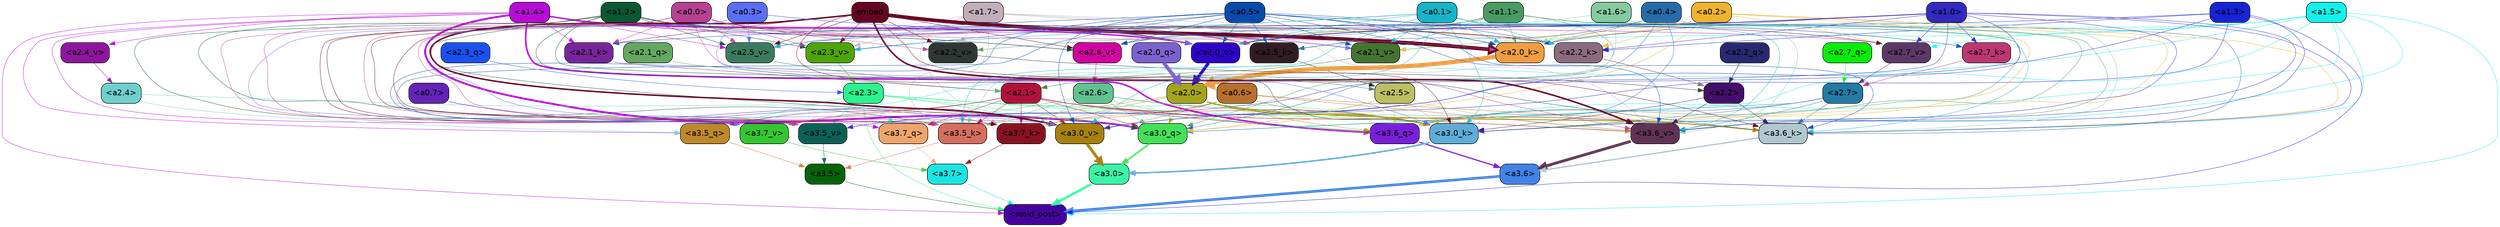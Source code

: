 strict digraph "" {
	graph [bgcolor=transparent,
		layout=dot,
		overlap=false,
		splines=true
	];
	"<a3.7>"	[color=black,
		fillcolor="#1ae5e4",
		fontname=Helvetica,
		shape=box,
		style="filled, rounded"];
	"<resid_post>"	[color=black,
		fillcolor="#4602a1",
		fontname=Helvetica,
		shape=box,
		style="filled, rounded"];
	"<a3.7>" -> "<resid_post>"	[color="#1ae5e4",
		penwidth=0.6239100098609924];
	"<a3.6>"	[color=black,
		fillcolor="#4183e7",
		fontname=Helvetica,
		shape=box,
		style="filled, rounded"];
	"<a3.6>" -> "<resid_post>"	[color="#4183e7",
		penwidth=4.569062113761902];
	"<a3.5>"	[color=black,
		fillcolor="#07630b",
		fontname=Helvetica,
		shape=box,
		style="filled, rounded"];
	"<a3.5>" -> "<resid_post>"	[color="#07630b",
		penwidth=0.6];
	"<a3.0>"	[color=black,
		fillcolor="#3af4a5",
		fontname=Helvetica,
		shape=box,
		style="filled, rounded"];
	"<a3.0>" -> "<resid_post>"	[color="#3af4a5",
		penwidth=4.283544182777405];
	"<a2.3>"	[color=black,
		fillcolor="#2af48e",
		fontname=Helvetica,
		shape=box,
		style="filled, rounded"];
	"<a2.3>" -> "<resid_post>"	[color="#2af48e",
		penwidth=0.6];
	"<a3.7_q>"	[color=black,
		fillcolor="#eea56d",
		fontname=Helvetica,
		shape=box,
		style="filled, rounded"];
	"<a2.3>" -> "<a3.7_q>"	[color="#2af48e",
		penwidth=0.6];
	"<a3.6_q>"	[color=black,
		fillcolor="#781fd9",
		fontname=Helvetica,
		shape=box,
		style="filled, rounded"];
	"<a2.3>" -> "<a3.6_q>"	[color="#2af48e",
		penwidth=0.6];
	"<a3.5_q>"	[color=black,
		fillcolor="#be892b",
		fontname=Helvetica,
		shape=box,
		style="filled, rounded"];
	"<a2.3>" -> "<a3.5_q>"	[color="#2af48e",
		penwidth=0.6];
	"<a3.0_q>"	[color=black,
		fillcolor="#42e158",
		fontname=Helvetica,
		shape=box,
		style="filled, rounded"];
	"<a2.3>" -> "<a3.0_q>"	[color="#2af48e",
		penwidth=0.6];
	"<a3.0_k>"	[color=black,
		fillcolor="#5facdb",
		fontname=Helvetica,
		shape=box,
		style="filled, rounded"];
	"<a2.3>" -> "<a3.0_k>"	[color="#2af48e",
		penwidth=0.6];
	"<a3.6_v>"	[color=black,
		fillcolor="#603354",
		fontname=Helvetica,
		shape=box,
		style="filled, rounded"];
	"<a2.3>" -> "<a3.6_v>"	[color="#2af48e",
		penwidth=0.6];
	"<a3.5_v>"	[color=black,
		fillcolor="#0a6156",
		fontname=Helvetica,
		shape=box,
		style="filled, rounded"];
	"<a2.3>" -> "<a3.5_v>"	[color="#2af48e",
		penwidth=0.6];
	"<a3.0_v>"	[color=black,
		fillcolor="#a7810f",
		fontname=Helvetica,
		shape=box,
		style="filled, rounded"];
	"<a2.3>" -> "<a3.0_v>"	[color="#2af48e",
		penwidth=0.6];
	"<a1.5>"	[color=black,
		fillcolor="#12f2eb",
		fontname=Helvetica,
		shape=box,
		style="filled, rounded"];
	"<a1.5>" -> "<resid_post>"	[color="#12f2eb",
		penwidth=0.6];
	"<a1.5>" -> "<a3.6_q>"	[color="#12f2eb",
		penwidth=0.6];
	"<a1.5>" -> "<a3.5_q>"	[color="#12f2eb",
		penwidth=0.6];
	"<a1.5>" -> "<a3.0_q>"	[color="#12f2eb",
		penwidth=0.6];
	"<a3.6_k>"	[color=black,
		fillcolor="#afc7cf",
		fontname=Helvetica,
		shape=box,
		style="filled, rounded"];
	"<a1.5>" -> "<a3.6_k>"	[color="#12f2eb",
		penwidth=0.6];
	"<a1.5>" -> "<a3.0_k>"	[color="#12f2eb",
		penwidth=0.6];
	"<a2.7_v>"	[color=black,
		fillcolor="#5b3866",
		fontname=Helvetica,
		shape=box,
		style="filled, rounded"];
	"<a1.5>" -> "<a2.7_v>"	[color="#12f2eb",
		penwidth=0.6];
	"<a2.6_v>"	[color=black,
		fillcolor="#d303a1",
		fontname=Helvetica,
		shape=box,
		style="filled, rounded"];
	"<a1.5>" -> "<a2.6_v>"	[color="#12f2eb",
		penwidth=0.6];
	"<a2.1_v>"	[color=black,
		fillcolor="#457331",
		fontname=Helvetica,
		shape=box,
		style="filled, rounded"];
	"<a1.5>" -> "<a2.1_v>"	[color="#12f2eb",
		penwidth=0.6];
	"<a1.4>"	[color=black,
		fillcolor="#ba0ada",
		fontname=Helvetica,
		shape=box,
		style="filled, rounded"];
	"<a1.4>" -> "<resid_post>"	[color="#ba0ada",
		penwidth=0.6];
	"<a1.4>" -> "<a3.7_q>"	[color="#ba0ada",
		penwidth=0.6];
	"<a1.4>" -> "<a3.6_q>"	[color="#ba0ada",
		penwidth=2.7536282539367676];
	"<a1.4>" -> "<a3.5_q>"	[color="#ba0ada",
		penwidth=0.6];
	"<a1.4>" -> "<a3.0_q>"	[color="#ba0ada",
		penwidth=3.3369133472442627];
	"<a2.1_k>"	[color=black,
		fillcolor="#77259b",
		fontname=Helvetica,
		shape=box,
		style="filled, rounded"];
	"<a1.4>" -> "<a2.1_k>"	[color="#ba0ada",
		penwidth=0.6];
	"<a1.4>" -> "<a2.7_v>"	[color="#ba0ada",
		penwidth=0.6];
	"<a1.4>" -> "<a2.6_v>"	[color="#ba0ada",
		penwidth=0.6];
	"<a2.5_v>"	[color=black,
		fillcolor="#3a7b60",
		fontname=Helvetica,
		shape=box,
		style="filled, rounded"];
	"<a1.4>" -> "<a2.5_v>"	[color="#ba0ada",
		penwidth=0.6];
	"<a2.4_v>"	[color=black,
		fillcolor="#8f159e",
		fontname=Helvetica,
		shape=box,
		style="filled, rounded"];
	"<a1.4>" -> "<a2.4_v>"	[color="#ba0ada",
		penwidth=0.6];
	"<a1.4>" -> "<a2.1_v>"	[color="#ba0ada",
		penwidth=0.6];
	"<a2.0_v>"	[color=black,
		fillcolor="#2d04c7",
		fontname=Helvetica,
		shape=box,
		style="filled, rounded"];
	"<a1.4>" -> "<a2.0_v>"	[color="#ba0ada",
		penwidth=2.2818827629089355];
	"<a1.3>"	[color=black,
		fillcolor="#1624d5",
		fontname=Helvetica,
		shape=box,
		style="filled, rounded"];
	"<a1.3>" -> "<resid_post>"	[color="#1624d5",
		penwidth=0.6];
	"<a1.3>" -> "<a3.6_v>"	[color="#1624d5",
		penwidth=0.6];
	"<a1.3>" -> "<a3.5_v>"	[color="#1624d5",
		penwidth=0.6];
	"<a1.3>" -> "<a3.0_v>"	[color="#1624d5",
		penwidth=0.6];
	"<a2.2_k>"	[color=black,
		fillcolor="#8b6c7f",
		fontname=Helvetica,
		shape=box,
		style="filled, rounded"];
	"<a1.3>" -> "<a2.2_k>"	[color="#1624d5",
		penwidth=0.6];
	"<a1.3>" -> "<a2.5_v>"	[color="#1624d5",
		penwidth=0.6];
	"<a3.7_q>" -> "<a3.7>"	[color="#eea56d",
		penwidth=0.6];
	"<a3.6_q>" -> "<a3.6>"	[color="#781fd9",
		penwidth=2.0344843566417694];
	"<a3.5_q>" -> "<a3.5>"	[color="#be892b",
		penwidth=0.6];
	"<a3.0_q>" -> "<a3.0>"	[color="#42e158",
		penwidth=2.863015294075012];
	"<a3.7_k>"	[color=black,
		fillcolor="#891221",
		fontname=Helvetica,
		shape=box,
		style="filled, rounded"];
	"<a3.7_k>" -> "<a3.7>"	[color="#891221",
		penwidth=0.6];
	"<a3.6_k>" -> "<a3.6>"	[color="#afc7cf",
		penwidth=2.1770318150520325];
	"<a3.5_k>"	[color=black,
		fillcolor="#d66e5e",
		fontname=Helvetica,
		shape=box,
		style="filled, rounded"];
	"<a3.5_k>" -> "<a3.5>"	[color="#d66e5e",
		penwidth=0.6];
	"<a3.0_k>" -> "<a3.0>"	[color="#5facdb",
		penwidth=2.6323853135108948];
	"<a3.7_v>"	[color=black,
		fillcolor="#32c731",
		fontname=Helvetica,
		shape=box,
		style="filled, rounded"];
	"<a3.7_v>" -> "<a3.7>"	[color="#32c731",
		penwidth=0.6];
	"<a3.6_v>" -> "<a3.6>"	[color="#603354",
		penwidth=4.972373723983765];
	"<a3.5_v>" -> "<a3.5>"	[color="#0a6156",
		penwidth=0.6];
	"<a3.0_v>" -> "<a3.0>"	[color="#a7810f",
		penwidth=5.1638524532318115];
	"<a2.6>"	[color=black,
		fillcolor="#60c28e",
		fontname=Helvetica,
		shape=box,
		style="filled, rounded"];
	"<a2.6>" -> "<a3.7_q>"	[color="#60c28e",
		penwidth=0.6];
	"<a2.6>" -> "<a3.6_q>"	[color="#60c28e",
		penwidth=0.6];
	"<a2.6>" -> "<a3.0_q>"	[color="#60c28e",
		penwidth=0.6];
	"<a2.6>" -> "<a3.7_k>"	[color="#60c28e",
		penwidth=0.6];
	"<a2.6>" -> "<a3.6_k>"	[color="#60c28e",
		penwidth=0.6];
	"<a2.6>" -> "<a3.5_k>"	[color="#60c28e",
		penwidth=0.6];
	"<a2.6>" -> "<a3.0_k>"	[color="#60c28e",
		penwidth=0.6];
	"<a2.1>"	[color=black,
		fillcolor="#b2113b",
		fontname=Helvetica,
		shape=box,
		style="filled, rounded"];
	"<a2.1>" -> "<a3.7_q>"	[color="#b2113b",
		penwidth=0.6];
	"<a2.1>" -> "<a3.6_q>"	[color="#b2113b",
		penwidth=0.6];
	"<a2.1>" -> "<a3.5_q>"	[color="#b2113b",
		penwidth=0.6];
	"<a2.1>" -> "<a3.0_q>"	[color="#b2113b",
		penwidth=0.6];
	"<a2.1>" -> "<a3.7_k>"	[color="#b2113b",
		penwidth=0.6];
	"<a2.1>" -> "<a3.6_k>"	[color="#b2113b",
		penwidth=0.6];
	"<a2.1>" -> "<a3.5_k>"	[color="#b2113b",
		penwidth=0.6];
	"<a2.1>" -> "<a3.0_k>"	[color="#b2113b",
		penwidth=0.6];
	"<a2.1>" -> "<a3.7_v>"	[color="#b2113b",
		penwidth=0.6];
	"<a2.1>" -> "<a3.6_v>"	[color="#b2113b",
		penwidth=0.6];
	"<a2.1>" -> "<a3.0_v>"	[color="#b2113b",
		penwidth=0.6];
	"<a2.7>"	[color=black,
		fillcolor="#227aa5",
		fontname=Helvetica,
		shape=box,
		style="filled, rounded"];
	"<a2.7>" -> "<a3.6_q>"	[color="#227aa5",
		penwidth=0.6];
	"<a2.7>" -> "<a3.0_q>"	[color="#227aa5",
		penwidth=0.6];
	"<a2.7>" -> "<a3.6_k>"	[color="#227aa5",
		penwidth=0.6];
	"<a2.7>" -> "<a3.0_k>"	[color="#227aa5",
		penwidth=0.6];
	"<a2.7>" -> "<a3.6_v>"	[color="#227aa5",
		penwidth=0.6];
	"<a2.5>"	[color=black,
		fillcolor="#bdbe63",
		fontname=Helvetica,
		shape=box,
		style="filled, rounded"];
	"<a2.5>" -> "<a3.6_q>"	[color="#bdbe63",
		penwidth=0.6];
	"<a2.5>" -> "<a3.0_q>"	[color="#bdbe63",
		penwidth=0.6];
	"<a2.5>" -> "<a3.0_k>"	[color="#bdbe63",
		penwidth=0.6];
	"<a2.5>" -> "<a3.6_v>"	[color="#bdbe63",
		penwidth=0.6];
	"<a2.5>" -> "<a3.0_v>"	[color="#bdbe63",
		penwidth=0.6];
	"<a2.0>"	[color=black,
		fillcolor="#a4a41b",
		fontname=Helvetica,
		shape=box,
		style="filled, rounded"];
	"<a2.0>" -> "<a3.6_q>"	[color="#a4a41b",
		penwidth=0.6];
	"<a2.0>" -> "<a3.0_q>"	[color="#a4a41b",
		penwidth=0.6];
	"<a2.0>" -> "<a3.7_k>"	[color="#a4a41b",
		penwidth=0.6];
	"<a2.0>" -> "<a3.6_k>"	[color="#a4a41b",
		penwidth=1.7047871947288513];
	"<a2.0>" -> "<a3.5_k>"	[color="#a4a41b",
		penwidth=0.6];
	"<a2.0>" -> "<a3.0_k>"	[color="#a4a41b",
		penwidth=2.239806979894638];
	"<a1.1>"	[color=black,
		fillcolor="#499b63",
		fontname=Helvetica,
		shape=box,
		style="filled, rounded"];
	"<a1.1>" -> "<a3.6_q>"	[color="#499b63",
		penwidth=0.6];
	"<a1.1>" -> "<a3.0_q>"	[color="#499b63",
		penwidth=0.6];
	"<a1.1>" -> "<a3.0_k>"	[color="#499b63",
		penwidth=0.6];
	"<a1.1>" -> "<a3.6_v>"	[color="#499b63",
		penwidth=0.6];
	"<a2.5_k>"	[color=black,
		fillcolor="#321c23",
		fontname=Helvetica,
		shape=box,
		style="filled, rounded"];
	"<a1.1>" -> "<a2.5_k>"	[color="#499b63",
		penwidth=0.6];
	"<a2.0_k>"	[color=black,
		fillcolor="#f09d41",
		fontname=Helvetica,
		shape=box,
		style="filled, rounded"];
	"<a1.1>" -> "<a2.0_k>"	[color="#499b63",
		penwidth=0.6];
	"<a1.1>" -> "<a2.6_v>"	[color="#499b63",
		penwidth=0.6];
	"<a2.2_v>"	[color=black,
		fillcolor="#303633",
		fontname=Helvetica,
		shape=box,
		style="filled, rounded"];
	"<a1.1>" -> "<a2.2_v>"	[color="#499b63",
		penwidth=0.6];
	"<a1.1>" -> "<a2.1_v>"	[color="#499b63",
		penwidth=0.6];
	"<a1.1>" -> "<a2.0_v>"	[color="#499b63",
		penwidth=0.6];
	"<a0.4>"	[color=black,
		fillcolor="#246cab",
		fontname=Helvetica,
		shape=box,
		style="filled, rounded"];
	"<a0.4>" -> "<a3.6_q>"	[color="#246cab",
		penwidth=0.6];
	"<a0.4>" -> "<a3.0_q>"	[color="#246cab",
		penwidth=0.6];
	"<a0.4>" -> "<a3.6_k>"	[color="#246cab",
		penwidth=0.6];
	"<a0.4>" -> "<a2.5_k>"	[color="#246cab",
		penwidth=0.6];
	"<a0.4>" -> "<a2.0_k>"	[color="#246cab",
		penwidth=0.6];
	"<a0.2>"	[color=black,
		fillcolor="#f0b32f",
		fontname=Helvetica,
		shape=box,
		style="filled, rounded"];
	"<a0.2>" -> "<a3.6_q>"	[color="#f0b32f",
		penwidth=0.6];
	"<a0.2>" -> "<a3.0_q>"	[color="#f0b32f",
		penwidth=0.6];
	"<a0.2>" -> "<a3.6_k>"	[color="#f0b32f",
		penwidth=0.6];
	"<a0.2>" -> "<a3.0_k>"	[color="#f0b32f",
		penwidth=0.6];
	"<a0.2>" -> "<a2.2_k>"	[color="#f0b32f",
		penwidth=0.6];
	"<a0.2>" -> "<a2.0_k>"	[color="#f0b32f",
		penwidth=0.6];
	"<a0.2>" -> "<a2.7_v>"	[color="#f0b32f",
		penwidth=0.6];
	"<a0.2>" -> "<a2.1_v>"	[color="#f0b32f",
		penwidth=0.6];
	"<a0.2>" -> "<a2.0_v>"	[color="#f0b32f",
		penwidth=0.6];
	"<a2.4>"	[color=black,
		fillcolor="#6fcfcd",
		fontname=Helvetica,
		shape=box,
		style="filled, rounded"];
	"<a2.4>" -> "<a3.5_q>"	[color="#6fcfcd",
		penwidth=0.6];
	"<a2.4>" -> "<a3.0_q>"	[color="#6fcfcd",
		penwidth=0.6];
	"<a1.2>"	[color=black,
		fillcolor="#095833",
		fontname=Helvetica,
		shape=box,
		style="filled, rounded"];
	"<a1.2>" -> "<a3.0_q>"	[color="#095833",
		penwidth=0.6];
	"<a1.2>" -> "<a3.6_k>"	[color="#095833",
		penwidth=0.6];
	"<a1.2>" -> "<a3.5_k>"	[color="#095833",
		penwidth=0.6];
	"<a1.2>" -> "<a3.0_k>"	[color="#095833",
		penwidth=0.6];
	"<a1.2>" -> "<a3.5_v>"	[color="#095833",
		penwidth=0.6];
	"<a1.2>" -> "<a2.2_k>"	[color="#095833",
		penwidth=0.6];
	"<a1.2>" -> "<a2.6_v>"	[color="#095833",
		penwidth=0.6];
	"<a1.2>" -> "<a2.5_v>"	[color="#095833",
		penwidth=0.6];
	"<a2.3_v>"	[color=black,
		fillcolor="#4da407",
		fontname=Helvetica,
		shape=box,
		style="filled, rounded"];
	"<a1.2>" -> "<a2.3_v>"	[color="#095833",
		penwidth=0.6];
	"<a1.2>" -> "<a2.0_v>"	[color="#095833",
		penwidth=0.6];
	"<a1.7>"	[color=black,
		fillcolor="#c2aeba",
		fontname=Helvetica,
		shape=box,
		style="filled, rounded"];
	"<a1.7>" -> "<a3.7_k>"	[color="#c2aeba",
		penwidth=0.6];
	"<a1.7>" -> "<a3.5_k>"	[color="#c2aeba",
		penwidth=0.6];
	"<a1.7>" -> "<a3.6_v>"	[color="#c2aeba",
		penwidth=0.6];
	"<a1.7>" -> "<a2.2_k>"	[color="#c2aeba",
		penwidth=0.6];
	"<a1.7>" -> "<a2.0_k>"	[color="#c2aeba",
		penwidth=0.6];
	"<a1.7>" -> "<a2.5_v>"	[color="#c2aeba",
		penwidth=0.6];
	"<a1.7>" -> "<a2.3_v>"	[color="#c2aeba",
		penwidth=0.6];
	"<a1.7>" -> "<a2.2_v>"	[color="#c2aeba",
		penwidth=0.6];
	"<a0.7>"	[color=black,
		fillcolor="#6424b7",
		fontname=Helvetica,
		shape=box,
		style="filled, rounded"];
	"<a0.7>" -> "<a3.7_k>"	[color="#6424b7",
		penwidth=0.6];
	"<a0.7>" -> "<a3.0_v>"	[color="#6424b7",
		penwidth=0.6];
	"<a0.6>"	[color=black,
		fillcolor="#b8712d",
		fontname=Helvetica,
		shape=box,
		style="filled, rounded"];
	"<a0.6>" -> "<a3.7_k>"	[color="#b8712d",
		penwidth=0.6];
	"<a0.6>" -> "<a3.6_k>"	[color="#b8712d",
		penwidth=0.6];
	"<a0.6>" -> "<a3.0_k>"	[color="#b8712d",
		penwidth=0.6];
	"<a0.6>" -> "<a3.7_v>"	[color="#b8712d",
		penwidth=0.6];
	"<a0.6>" -> "<a3.6_v>"	[color="#b8712d",
		penwidth=0.6];
	"<a0.6>" -> "<a3.0_v>"	[color="#b8712d",
		penwidth=0.6];
	embed	[color=black,
		fillcolor="#660522",
		fontname=Helvetica,
		shape=box,
		style="filled, rounded"];
	embed -> "<a3.7_k>"	[color="#660522",
		penwidth=0.6];
	embed -> "<a3.6_k>"	[color="#660522",
		penwidth=0.6];
	embed -> "<a3.5_k>"	[color="#660522",
		penwidth=0.6];
	embed -> "<a3.0_k>"	[color="#660522",
		penwidth=0.6];
	embed -> "<a3.7_v>"	[color="#660522",
		penwidth=0.6];
	embed -> "<a3.6_v>"	[color="#660522",
		penwidth=2.7369276881217957];
	embed -> "<a3.5_v>"	[color="#660522",
		penwidth=0.6];
	embed -> "<a3.0_v>"	[color="#660522",
		penwidth=2.5778204202651978];
	embed -> "<a2.5_k>"	[color="#660522",
		penwidth=0.6];
	embed -> "<a2.2_k>"	[color="#660522",
		penwidth=0.6363201141357422];
	embed -> "<a2.1_k>"	[color="#660522",
		penwidth=0.6];
	embed -> "<a2.0_k>"	[color="#660522",
		penwidth=6.407642982900143];
	embed -> "<a2.7_v>"	[color="#660522",
		penwidth=0.6];
	embed -> "<a2.6_v>"	[color="#660522",
		penwidth=0.6];
	embed -> "<a2.5_v>"	[color="#660522",
		penwidth=0.6];
	embed -> "<a2.3_v>"	[color="#660522",
		penwidth=0.6];
	embed -> "<a2.2_v>"	[color="#660522",
		penwidth=0.6175012588500977];
	embed -> "<a2.1_v>"	[color="#660522",
		penwidth=0.6];
	embed -> "<a2.0_v>"	[color="#660522",
		penwidth=0.6];
	"<a2.2>"	[color=black,
		fillcolor="#440e6b",
		fontname=Helvetica,
		shape=box,
		style="filled, rounded"];
	"<a2.2>" -> "<a3.6_k>"	[color="#440e6b",
		penwidth=0.6];
	"<a2.2>" -> "<a3.0_k>"	[color="#440e6b",
		penwidth=0.6];
	"<a2.2>" -> "<a3.6_v>"	[color="#440e6b",
		penwidth=0.6];
	"<a1.6>"	[color=black,
		fillcolor="#86cb9e",
		fontname=Helvetica,
		shape=box,
		style="filled, rounded"];
	"<a1.6>" -> "<a3.6_k>"	[color="#86cb9e",
		penwidth=0.6];
	"<a1.6>" -> "<a3.5_k>"	[color="#86cb9e",
		penwidth=0.6];
	"<a1.6>" -> "<a3.6_v>"	[color="#86cb9e",
		penwidth=0.6];
	"<a1.6>" -> "<a2.0_k>"	[color="#86cb9e",
		penwidth=0.6];
	"<a1.6>" -> "<a2.0_v>"	[color="#86cb9e",
		penwidth=0.6];
	"<a1.0>"	[color=black,
		fillcolor="#3229bf",
		fontname=Helvetica,
		shape=box,
		style="filled, rounded"];
	"<a1.0>" -> "<a3.6_k>"	[color="#3229bf",
		penwidth=0.6];
	"<a1.0>" -> "<a3.0_k>"	[color="#3229bf",
		penwidth=0.6];
	"<a1.0>" -> "<a3.6_v>"	[color="#3229bf",
		penwidth=0.6];
	"<a1.0>" -> "<a3.5_v>"	[color="#3229bf",
		penwidth=0.6];
	"<a1.0>" -> "<a3.0_v>"	[color="#3229bf",
		penwidth=0.6];
	"<a2.7_k>"	[color=black,
		fillcolor="#bb3771",
		fontname=Helvetica,
		shape=box,
		style="filled, rounded"];
	"<a1.0>" -> "<a2.7_k>"	[color="#3229bf",
		penwidth=0.6];
	"<a1.0>" -> "<a2.2_k>"	[color="#3229bf",
		penwidth=0.6];
	"<a1.0>" -> "<a2.0_k>"	[color="#3229bf",
		penwidth=0.6];
	"<a1.0>" -> "<a2.7_v>"	[color="#3229bf",
		penwidth=0.6];
	"<a1.0>" -> "<a2.6_v>"	[color="#3229bf",
		penwidth=0.6];
	"<a1.0>" -> "<a2.0_v>"	[color="#3229bf",
		penwidth=1.2978954315185547];
	"<a0.5>"	[color=black,
		fillcolor="#084bad",
		fontname=Helvetica,
		shape=box,
		style="filled, rounded"];
	"<a0.5>" -> "<a3.6_k>"	[color="#084bad",
		penwidth=0.6];
	"<a0.5>" -> "<a3.7_v>"	[color="#084bad",
		penwidth=0.6];
	"<a0.5>" -> "<a3.6_v>"	[color="#084bad",
		penwidth=0.6];
	"<a0.5>" -> "<a3.5_v>"	[color="#084bad",
		penwidth=0.6];
	"<a0.5>" -> "<a3.0_v>"	[color="#084bad",
		penwidth=0.6];
	"<a0.5>" -> "<a2.7_k>"	[color="#084bad",
		penwidth=0.6];
	"<a0.5>" -> "<a2.5_k>"	[color="#084bad",
		penwidth=0.6];
	"<a0.5>" -> "<a2.2_k>"	[color="#084bad",
		penwidth=0.6];
	"<a0.5>" -> "<a2.1_k>"	[color="#084bad",
		penwidth=0.6];
	"<a0.5>" -> "<a2.0_k>"	[color="#084bad",
		penwidth=0.7721366882324219];
	"<a0.5>" -> "<a2.6_v>"	[color="#084bad",
		penwidth=0.6];
	"<a0.5>" -> "<a2.3_v>"	[color="#084bad",
		penwidth=0.6];
	"<a0.5>" -> "<a2.1_v>"	[color="#084bad",
		penwidth=0.6];
	"<a0.5>" -> "<a2.0_v>"	[color="#084bad",
		penwidth=0.6];
	"<a0.1>"	[color=black,
		fillcolor="#16b3c9",
		fontname=Helvetica,
		shape=box,
		style="filled, rounded"];
	"<a0.1>" -> "<a3.6_k>"	[color="#16b3c9",
		penwidth=0.6];
	"<a0.1>" -> "<a3.5_k>"	[color="#16b3c9",
		penwidth=0.6];
	"<a0.1>" -> "<a3.0_k>"	[color="#16b3c9",
		penwidth=0.6];
	"<a0.1>" -> "<a3.6_v>"	[color="#16b3c9",
		penwidth=0.6];
	"<a0.1>" -> "<a3.0_v>"	[color="#16b3c9",
		penwidth=0.6];
	"<a0.1>" -> "<a2.2_k>"	[color="#16b3c9",
		penwidth=0.6];
	"<a0.1>" -> "<a2.0_k>"	[color="#16b3c9",
		penwidth=0.6];
	"<a0.1>" -> "<a2.5_v>"	[color="#16b3c9",
		penwidth=0.6];
	"<a0.1>" -> "<a2.3_v>"	[color="#16b3c9",
		penwidth=0.6];
	"<a0.1>" -> "<a2.1_v>"	[color="#16b3c9",
		penwidth=0.6];
	"<a0.1>" -> "<a2.0_v>"	[color="#16b3c9",
		penwidth=0.6];
	"<a0.0>"	[color=black,
		fillcolor="#b64192",
		fontname=Helvetica,
		shape=box,
		style="filled, rounded"];
	"<a0.0>" -> "<a3.5_k>"	[color="#b64192",
		penwidth=0.6];
	"<a0.0>" -> "<a3.7_v>"	[color="#b64192",
		penwidth=0.6];
	"<a0.0>" -> "<a3.6_v>"	[color="#b64192",
		penwidth=0.6];
	"<a0.0>" -> "<a3.5_v>"	[color="#b64192",
		penwidth=0.6];
	"<a0.0>" -> "<a3.0_v>"	[color="#b64192",
		penwidth=0.6];
	"<a0.0>" -> "<a2.5_k>"	[color="#b64192",
		penwidth=0.6];
	"<a0.0>" -> "<a2.1_k>"	[color="#b64192",
		penwidth=0.6];
	"<a0.0>" -> "<a2.0_k>"	[color="#b64192",
		penwidth=0.6];
	"<a0.0>" -> "<a2.5_v>"	[color="#b64192",
		penwidth=0.6];
	"<a0.0>" -> "<a2.3_v>"	[color="#b64192",
		penwidth=0.6];
	"<a0.0>" -> "<a2.2_v>"	[color="#b64192",
		penwidth=0.6];
	"<a0.0>" -> "<a2.0_v>"	[color="#b64192",
		penwidth=0.6];
	"<a0.3>"	[color=black,
		fillcolor="#5c6ef5",
		fontname=Helvetica,
		shape=box,
		style="filled, rounded"];
	"<a0.3>" -> "<a3.0_k>"	[color="#5c6ef5",
		penwidth=0.6];
	"<a0.3>" -> "<a3.7_v>"	[color="#5c6ef5",
		penwidth=0.6];
	"<a0.3>" -> "<a3.0_v>"	[color="#5c6ef5",
		penwidth=0.6];
	"<a0.3>" -> "<a2.5_v>"	[color="#5c6ef5",
		penwidth=0.6];
	"<a0.3>" -> "<a2.1_v>"	[color="#5c6ef5",
		penwidth=0.6];
	"<a0.3>" -> "<a2.0_v>"	[color="#5c6ef5",
		penwidth=0.6];
	"<a2.7_q>"	[color=black,
		fillcolor="#05ee06",
		fontname=Helvetica,
		shape=box,
		style="filled, rounded"];
	"<a2.7_q>" -> "<a2.7>"	[color="#05ee06",
		penwidth=0.6];
	"<a2.3_q>"	[color=black,
		fillcolor="#1b51ef",
		fontname=Helvetica,
		shape=box,
		style="filled, rounded"];
	"<a2.3_q>" -> "<a2.3>"	[color="#1b51ef",
		penwidth=0.6];
	"<a2.2_q>"	[color=black,
		fillcolor="#282873",
		fontname=Helvetica,
		shape=box,
		style="filled, rounded"];
	"<a2.2_q>" -> "<a2.2>"	[color="#282873",
		penwidth=0.7441773414611816];
	"<a2.1_q>"	[color=black,
		fillcolor="#64a761",
		fontname=Helvetica,
		shape=box,
		style="filled, rounded"];
	"<a2.1_q>" -> "<a2.1>"	[color="#64a761",
		penwidth=0.6];
	"<a2.0_q>"	[color=black,
		fillcolor="#7b61ce",
		fontname=Helvetica,
		shape=box,
		style="filled, rounded"];
	"<a2.0_q>" -> "<a2.0>"	[color="#7b61ce",
		penwidth=6.422367453575134];
	"<a2.7_k>" -> "<a2.7>"	[color="#bb3771",
		penwidth=0.6];
	"<a2.5_k>" -> "<a2.5>"	[color="#321c23",
		penwidth=0.6];
	"<a2.2_k>" -> "<a2.2>"	[color="#8b6c7f",
		penwidth=0.8810110092163086];
	"<a2.1_k>" -> "<a2.1>"	[color="#77259b",
		penwidth=0.6];
	"<a2.0_k>" -> "<a2.0>"	[color="#f09d41",
		penwidth=7.398894429206848];
	"<a2.7_v>" -> "<a2.7>"	[color="#5b3866",
		penwidth=0.6];
	"<a2.6_v>" -> "<a2.6>"	[color="#d303a1",
		penwidth=0.6];
	"<a2.5_v>" -> "<a2.5>"	[color="#3a7b60",
		penwidth=0.6];
	"<a2.4_v>" -> "<a2.4>"	[color="#8f159e",
		penwidth=0.6];
	"<a2.3_v>" -> "<a2.3>"	[color="#4da407",
		penwidth=0.6];
	"<a2.2_v>" -> "<a2.2>"	[color="#303633",
		penwidth=0.6];
	"<a2.1_v>" -> "<a2.1>"	[color="#457331",
		penwidth=0.6];
	"<a2.0_v>" -> "<a2.0>"	[color="#2d04c7",
		penwidth=5.395828627049923];
}
